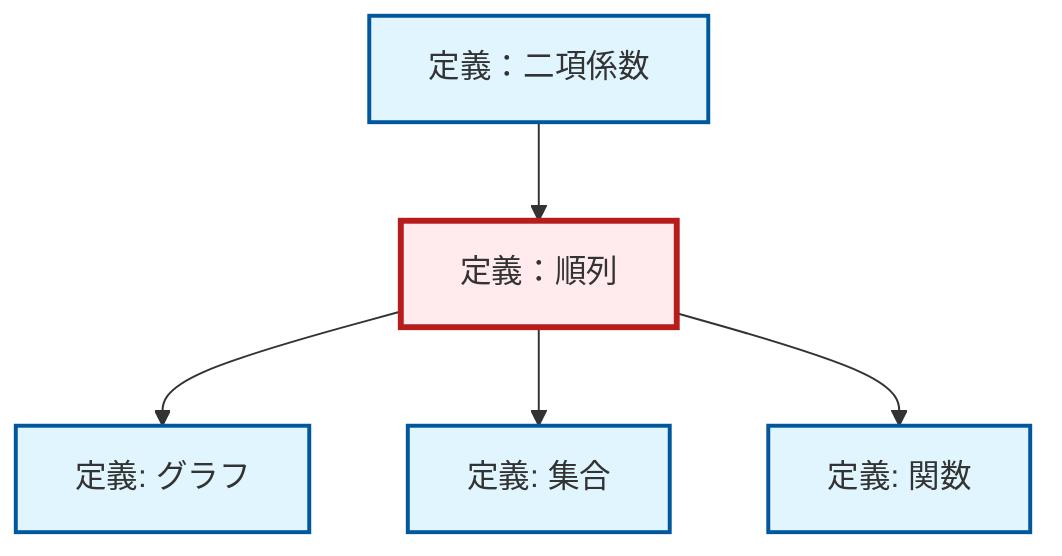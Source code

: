 graph TD
    classDef definition fill:#e1f5fe,stroke:#01579b,stroke-width:2px
    classDef theorem fill:#f3e5f5,stroke:#4a148c,stroke-width:2px
    classDef axiom fill:#fff3e0,stroke:#e65100,stroke-width:2px
    classDef example fill:#e8f5e9,stroke:#1b5e20,stroke-width:2px
    classDef current fill:#ffebee,stroke:#b71c1c,stroke-width:3px
    def-set["定義: 集合"]:::definition
    def-permutation["定義：順列"]:::definition
    def-graph["定義: グラフ"]:::definition
    def-binomial-coefficient["定義：二項係数"]:::definition
    def-function["定義: 関数"]:::definition
    def-permutation --> def-graph
    def-permutation --> def-set
    def-permutation --> def-function
    def-binomial-coefficient --> def-permutation
    class def-permutation current